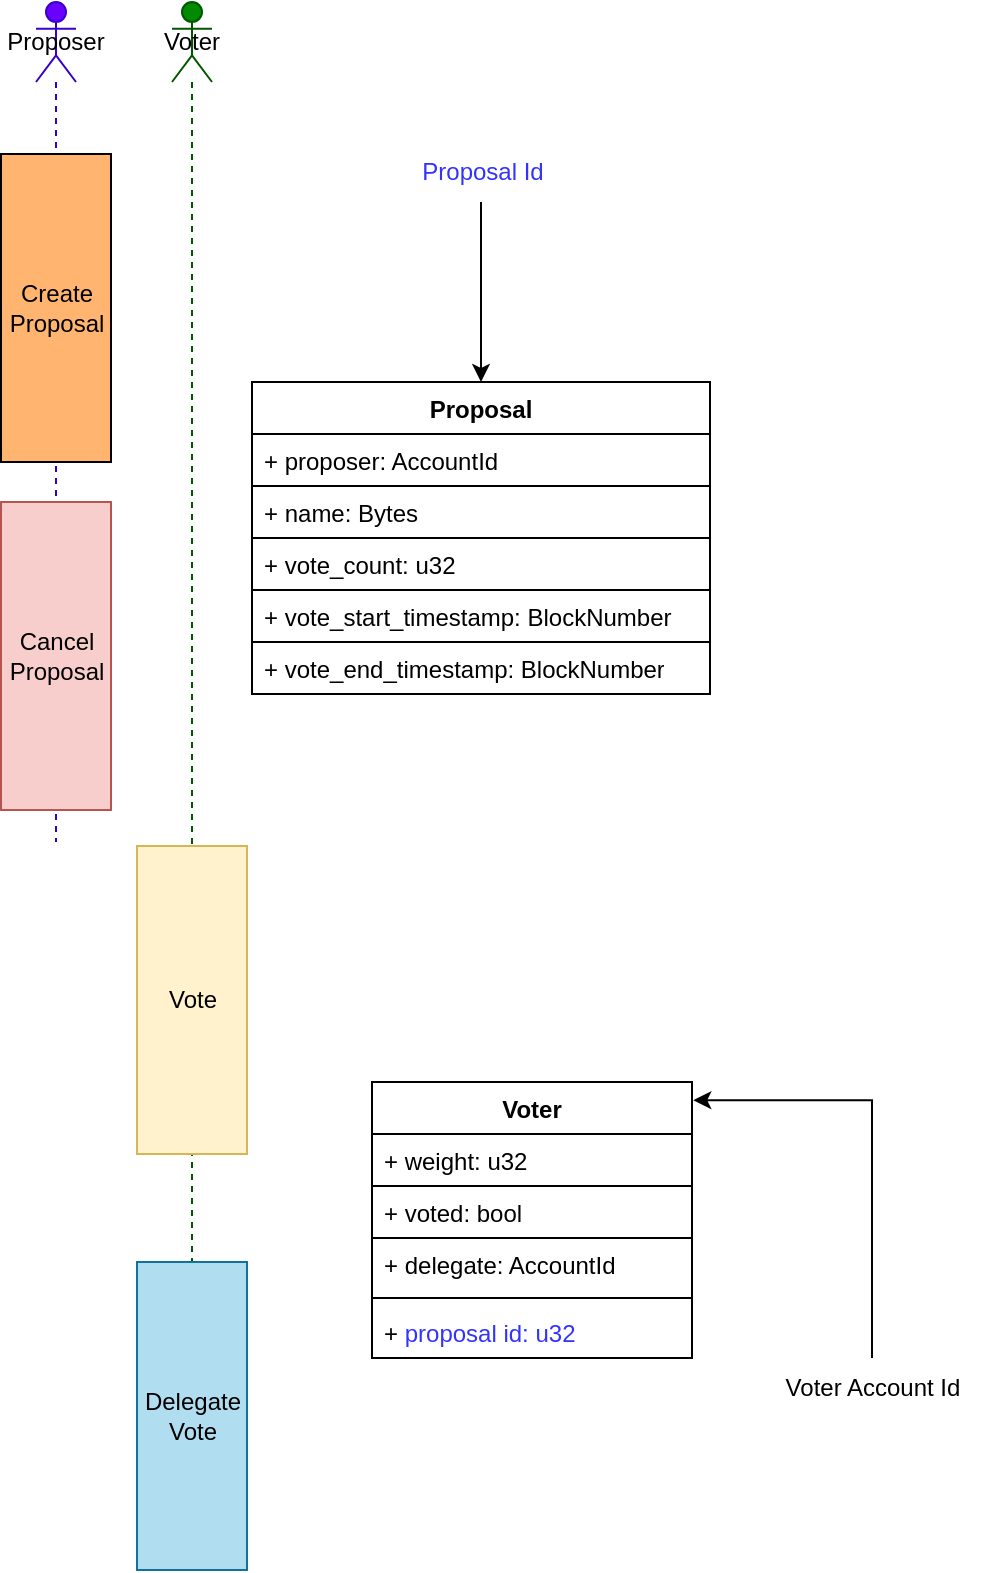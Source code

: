 <mxfile version="21.2.8" type="device">
  <diagram name="pallet-voting" id="yhdJB1Go8FNNOuOLmtce">
    <mxGraphModel dx="934" dy="675" grid="1" gridSize="10" guides="1" tooltips="1" connect="1" arrows="1" fold="1" page="1" pageScale="1" pageWidth="827" pageHeight="1169" math="0" shadow="0">
      <root>
        <mxCell id="0" />
        <mxCell id="1" parent="0" />
        <mxCell id="Q436h3hhV2BZbwWIrTL--1" value="Proposal" style="swimlane;fontStyle=1;align=center;verticalAlign=top;childLayout=stackLayout;horizontal=1;startSize=26;horizontalStack=0;resizeParent=1;resizeParentMax=0;resizeLast=0;collapsible=1;marginBottom=0;whiteSpace=wrap;html=1;" vertex="1" parent="1">
          <mxGeometry x="190" y="340" width="229" height="156" as="geometry" />
        </mxCell>
        <mxCell id="Dkbp5dOs0P79RTYfWrd6-6" value="+ proposer: AccountId" style="text;strokeColor=default;fillColor=none;align=left;verticalAlign=top;spacingLeft=4;spacingRight=4;overflow=hidden;rotatable=0;points=[[0,0.5],[1,0.5]];portConstraint=eastwest;whiteSpace=wrap;html=1;" vertex="1" parent="Q436h3hhV2BZbwWIrTL--1">
          <mxGeometry y="26" width="229" height="26" as="geometry" />
        </mxCell>
        <mxCell id="Q436h3hhV2BZbwWIrTL--2" value="+ name: Bytes" style="text;strokeColor=none;fillColor=none;align=left;verticalAlign=top;spacingLeft=4;spacingRight=4;overflow=hidden;rotatable=0;points=[[0,0.5],[1,0.5]];portConstraint=eastwest;whiteSpace=wrap;html=1;" vertex="1" parent="Q436h3hhV2BZbwWIrTL--1">
          <mxGeometry y="52" width="229" height="26" as="geometry" />
        </mxCell>
        <mxCell id="Dkbp5dOs0P79RTYfWrd6-3" value="+ vote_count: u32" style="text;strokeColor=default;fillColor=none;align=left;verticalAlign=top;spacingLeft=4;spacingRight=4;overflow=hidden;rotatable=0;points=[[0,0.5],[1,0.5]];portConstraint=eastwest;whiteSpace=wrap;html=1;" vertex="1" parent="Q436h3hhV2BZbwWIrTL--1">
          <mxGeometry y="78" width="229" height="26" as="geometry" />
        </mxCell>
        <mxCell id="Dkbp5dOs0P79RTYfWrd6-2" value="+ vote_start_timestamp: BlockNumber" style="text;strokeColor=default;fillColor=none;align=left;verticalAlign=top;spacingLeft=4;spacingRight=4;overflow=hidden;rotatable=0;points=[[0,0.5],[1,0.5]];portConstraint=eastwest;whiteSpace=wrap;html=1;" vertex="1" parent="Q436h3hhV2BZbwWIrTL--1">
          <mxGeometry y="104" width="229" height="26" as="geometry" />
        </mxCell>
        <mxCell id="Q436h3hhV2BZbwWIrTL--5" value="+ vote_end_timestamp: BlockNumber" style="text;strokeColor=default;fillColor=none;align=left;verticalAlign=top;spacingLeft=4;spacingRight=4;overflow=hidden;rotatable=0;points=[[0,0.5],[1,0.5]];portConstraint=eastwest;whiteSpace=wrap;html=1;" vertex="1" parent="Q436h3hhV2BZbwWIrTL--1">
          <mxGeometry y="130" width="229" height="26" as="geometry" />
        </mxCell>
        <mxCell id="Q436h3hhV2BZbwWIrTL--10" value="&lt;font color=&quot;#000000&quot;&gt;Proposer&lt;/font&gt;" style="shape=umlLifeline;perimeter=lifelinePerimeter;whiteSpace=wrap;html=1;container=1;dropTarget=0;collapsible=0;recursiveResize=0;outlineConnect=0;portConstraint=eastwest;newEdgeStyle={&quot;edgeStyle&quot;:&quot;elbowEdgeStyle&quot;,&quot;elbow&quot;:&quot;vertical&quot;,&quot;curved&quot;:0,&quot;rounded&quot;:0};participant=umlActor;fillColor=#6a00ff;fontColor=#ffffff;strokeColor=#3700CC;" vertex="1" parent="1">
          <mxGeometry x="82" y="150" width="20" height="420" as="geometry" />
        </mxCell>
        <mxCell id="Q436h3hhV2BZbwWIrTL--11" value="Create Proposal" style="rounded=0;whiteSpace=wrap;html=1;fillColor=#FFB570;" vertex="1" parent="1">
          <mxGeometry x="64.5" y="226" width="55" height="154" as="geometry" />
        </mxCell>
        <mxCell id="Dkbp5dOs0P79RTYfWrd6-4" style="edgeStyle=orthogonalEdgeStyle;rounded=0;orthogonalLoop=1;jettySize=auto;html=1;entryX=0.5;entryY=0;entryDx=0;entryDy=0;" edge="1" parent="1" source="Q436h3hhV2BZbwWIrTL--15" target="Q436h3hhV2BZbwWIrTL--1">
          <mxGeometry relative="1" as="geometry">
            <mxPoint x="550.0" y="320" as="targetPoint" />
          </mxGeometry>
        </mxCell>
        <mxCell id="Q436h3hhV2BZbwWIrTL--15" value="&lt;font color=&quot;#3333ff&quot;&gt;Proposal Id&lt;/font&gt;" style="text;html=1;align=center;verticalAlign=middle;resizable=0;points=[];autosize=1;strokeColor=none;fillColor=none;" vertex="1" parent="1">
          <mxGeometry x="264.5" y="220" width="80" height="30" as="geometry" />
        </mxCell>
        <mxCell id="Q436h3hhV2BZbwWIrTL--17" value="Cancel Proposal" style="rounded=0;whiteSpace=wrap;html=1;fillColor=#f8cecc;strokeColor=#b85450;" vertex="1" parent="1">
          <mxGeometry x="64.5" y="400" width="55" height="154" as="geometry" />
        </mxCell>
        <mxCell id="Q436h3hhV2BZbwWIrTL--18" value="Voter" style="swimlane;fontStyle=1;align=center;verticalAlign=top;childLayout=stackLayout;horizontal=1;startSize=26;horizontalStack=0;resizeParent=1;resizeParentMax=0;resizeLast=0;collapsible=1;marginBottom=0;whiteSpace=wrap;html=1;" vertex="1" parent="1">
          <mxGeometry x="250" y="690" width="160" height="138" as="geometry" />
        </mxCell>
        <mxCell id="Q436h3hhV2BZbwWIrTL--19" value="+ weight: u32" style="text;strokeColor=none;fillColor=none;align=left;verticalAlign=top;spacingLeft=4;spacingRight=4;overflow=hidden;rotatable=0;points=[[0,0.5],[1,0.5]];portConstraint=eastwest;whiteSpace=wrap;html=1;" vertex="1" parent="Q436h3hhV2BZbwWIrTL--18">
          <mxGeometry y="26" width="160" height="26" as="geometry" />
        </mxCell>
        <mxCell id="Q436h3hhV2BZbwWIrTL--22" value="+ voted: bool" style="text;strokeColor=default;fillColor=none;align=left;verticalAlign=top;spacingLeft=4;spacingRight=4;overflow=hidden;rotatable=0;points=[[0,0.5],[1,0.5]];portConstraint=eastwest;whiteSpace=wrap;html=1;glass=0;" vertex="1" parent="Q436h3hhV2BZbwWIrTL--18">
          <mxGeometry y="52" width="160" height="26" as="geometry" />
        </mxCell>
        <mxCell id="Q436h3hhV2BZbwWIrTL--21" value="+ delegate: AccountId" style="text;strokeColor=none;fillColor=none;align=left;verticalAlign=top;spacingLeft=4;spacingRight=4;overflow=hidden;rotatable=0;points=[[0,0.5],[1,0.5]];portConstraint=eastwest;whiteSpace=wrap;html=1;" vertex="1" parent="Q436h3hhV2BZbwWIrTL--18">
          <mxGeometry y="78" width="160" height="26" as="geometry" />
        </mxCell>
        <mxCell id="Q436h3hhV2BZbwWIrTL--20" value="" style="line;strokeWidth=1;fillColor=none;align=left;verticalAlign=middle;spacingTop=-1;spacingLeft=3;spacingRight=3;rotatable=0;labelPosition=right;points=[];portConstraint=eastwest;strokeColor=inherit;" vertex="1" parent="Q436h3hhV2BZbwWIrTL--18">
          <mxGeometry y="104" width="160" height="8" as="geometry" />
        </mxCell>
        <mxCell id="Q436h3hhV2BZbwWIrTL--23" value="+ &lt;font color=&quot;#3333ff&quot;&gt;proposal id: u32&lt;/font&gt;" style="text;strokeColor=none;fillColor=none;align=left;verticalAlign=top;spacingLeft=4;spacingRight=4;overflow=hidden;rotatable=0;points=[[0,0.5],[1,0.5]];portConstraint=eastwest;whiteSpace=wrap;html=1;" vertex="1" parent="Q436h3hhV2BZbwWIrTL--18">
          <mxGeometry y="112" width="160" height="26" as="geometry" />
        </mxCell>
        <mxCell id="Dkbp5dOs0P79RTYfWrd6-5" style="edgeStyle=orthogonalEdgeStyle;rounded=0;orthogonalLoop=1;jettySize=auto;html=1;entryX=1.004;entryY=0.066;entryDx=0;entryDy=0;entryPerimeter=0;" edge="1" parent="1" source="Q436h3hhV2BZbwWIrTL--24" target="Q436h3hhV2BZbwWIrTL--18">
          <mxGeometry relative="1" as="geometry">
            <Array as="points">
              <mxPoint x="500" y="699" />
            </Array>
          </mxGeometry>
        </mxCell>
        <mxCell id="Q436h3hhV2BZbwWIrTL--24" value="Voter Account Id" style="text;html=1;align=center;verticalAlign=middle;resizable=0;points=[];autosize=1;strokeColor=none;fillColor=none;" vertex="1" parent="1">
          <mxGeometry x="445" y="828" width="110" height="30" as="geometry" />
        </mxCell>
        <mxCell id="Q436h3hhV2BZbwWIrTL--25" value="&lt;font color=&quot;#000000&quot;&gt;Voter&lt;br&gt;&lt;/font&gt;" style="shape=umlLifeline;perimeter=lifelinePerimeter;whiteSpace=wrap;html=1;container=1;dropTarget=0;collapsible=0;recursiveResize=0;outlineConnect=0;portConstraint=eastwest;newEdgeStyle={&quot;edgeStyle&quot;:&quot;elbowEdgeStyle&quot;,&quot;elbow&quot;:&quot;vertical&quot;,&quot;curved&quot;:0,&quot;rounded&quot;:0};participant=umlActor;fillColor=#008a00;fontColor=#ffffff;strokeColor=#005700;" vertex="1" parent="1">
          <mxGeometry x="150" y="150" width="20" height="760" as="geometry" />
        </mxCell>
        <mxCell id="Q436h3hhV2BZbwWIrTL--26" value="Vote" style="rounded=0;whiteSpace=wrap;html=1;fillColor=#fff2cc;strokeColor=#d6b656;" vertex="1" parent="1">
          <mxGeometry x="132.5" y="572" width="55" height="154" as="geometry" />
        </mxCell>
        <mxCell id="Q436h3hhV2BZbwWIrTL--28" value="Delegate Vote" style="rounded=0;whiteSpace=wrap;html=1;fillColor=#b1ddf0;strokeColor=#10739e;" vertex="1" parent="1">
          <mxGeometry x="132.5" y="780" width="55" height="154" as="geometry" />
        </mxCell>
      </root>
    </mxGraphModel>
  </diagram>
</mxfile>
